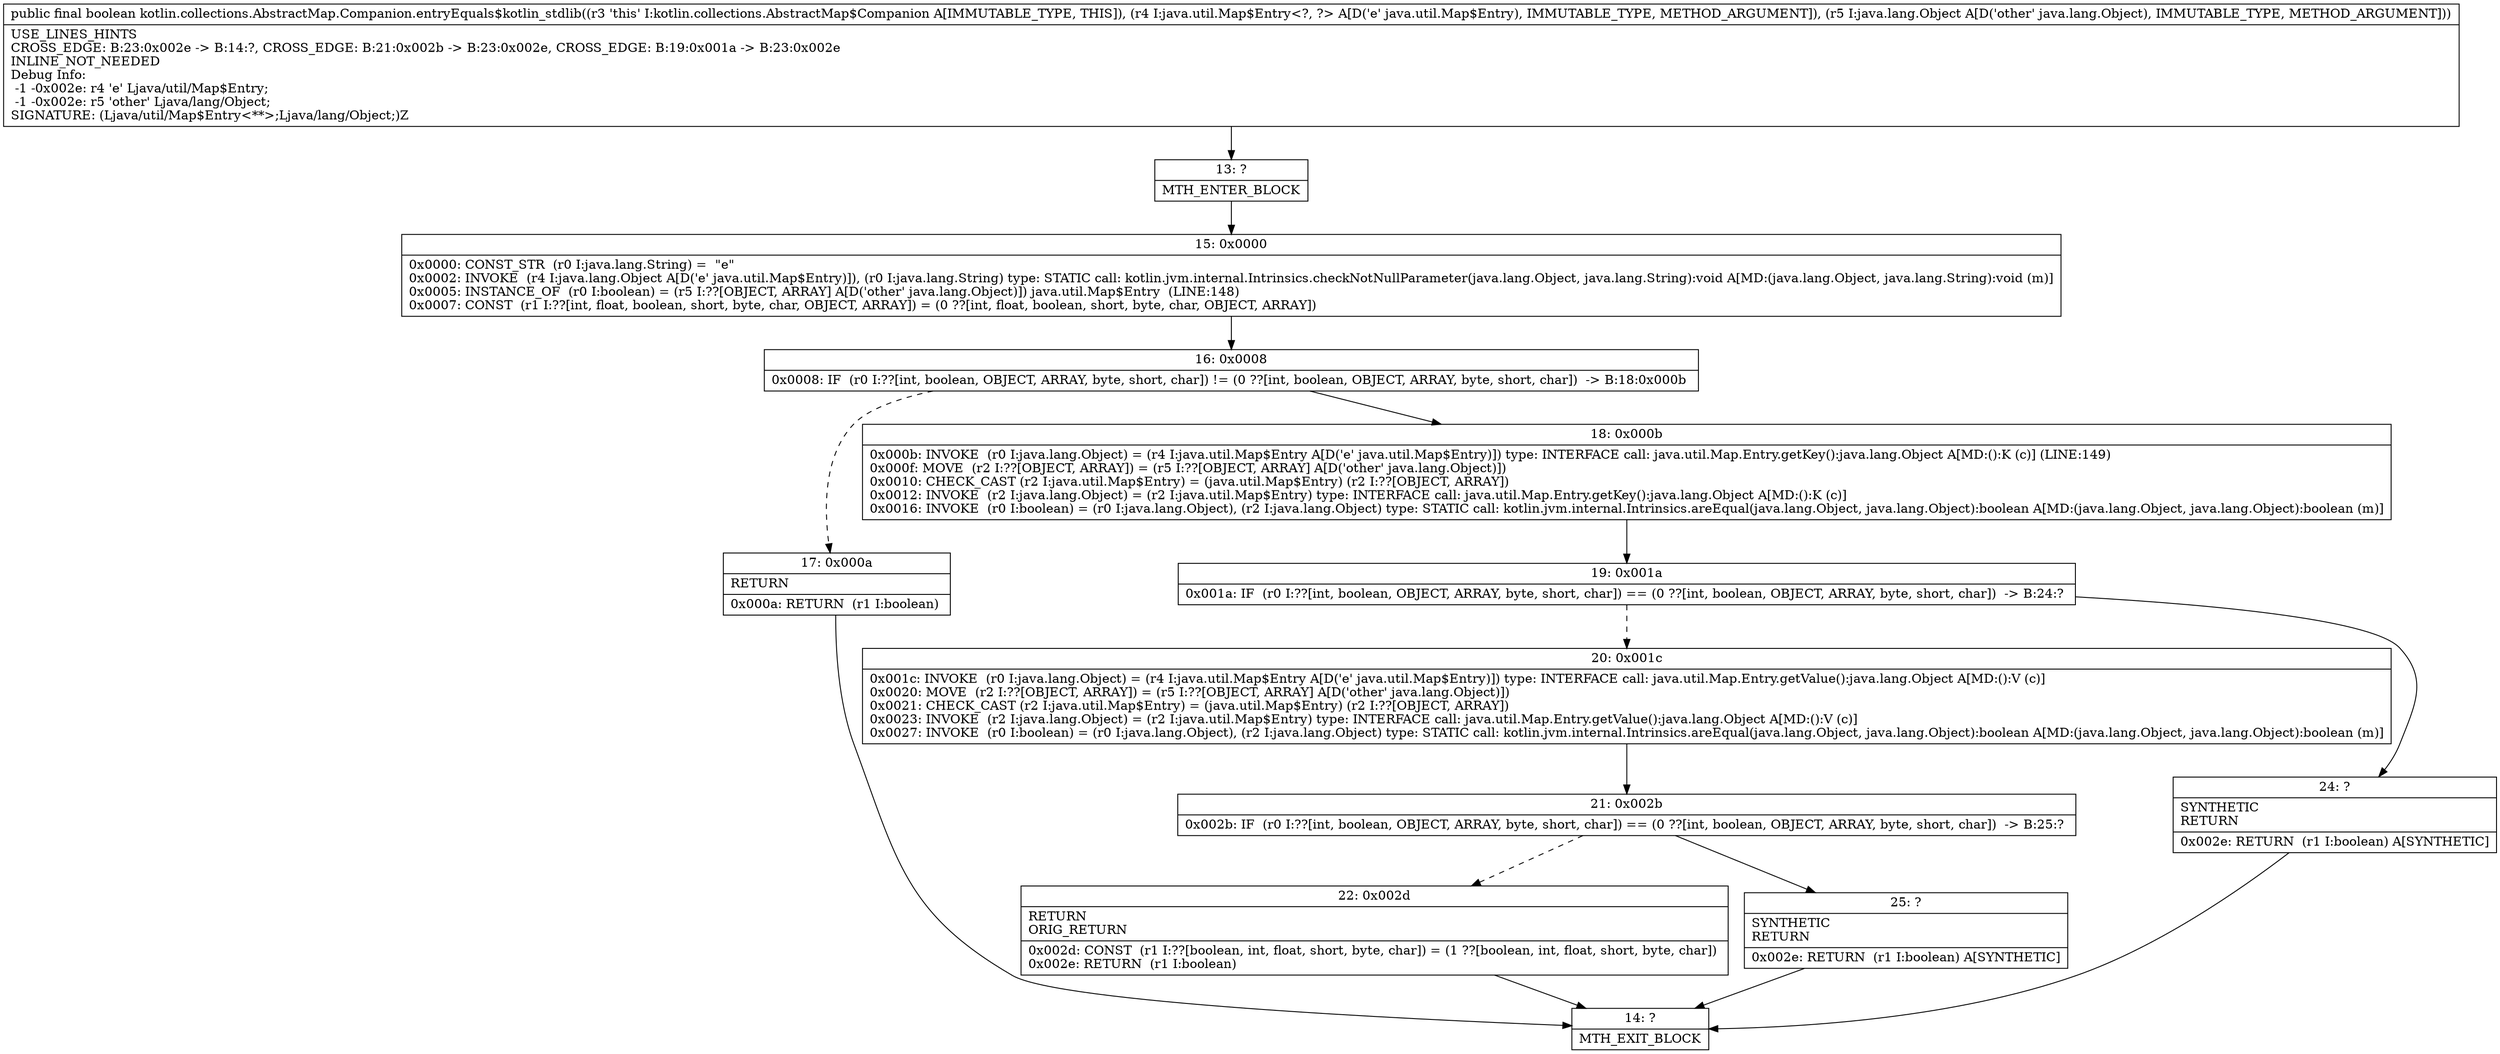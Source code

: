 digraph "CFG forkotlin.collections.AbstractMap.Companion.entryEquals$kotlin_stdlib(Ljava\/util\/Map$Entry;Ljava\/lang\/Object;)Z" {
Node_13 [shape=record,label="{13\:\ ?|MTH_ENTER_BLOCK\l}"];
Node_15 [shape=record,label="{15\:\ 0x0000|0x0000: CONST_STR  (r0 I:java.lang.String) =  \"e\" \l0x0002: INVOKE  (r4 I:java.lang.Object A[D('e' java.util.Map$Entry)]), (r0 I:java.lang.String) type: STATIC call: kotlin.jvm.internal.Intrinsics.checkNotNullParameter(java.lang.Object, java.lang.String):void A[MD:(java.lang.Object, java.lang.String):void (m)]\l0x0005: INSTANCE_OF  (r0 I:boolean) = (r5 I:??[OBJECT, ARRAY] A[D('other' java.lang.Object)]) java.util.Map$Entry  (LINE:148)\l0x0007: CONST  (r1 I:??[int, float, boolean, short, byte, char, OBJECT, ARRAY]) = (0 ??[int, float, boolean, short, byte, char, OBJECT, ARRAY]) \l}"];
Node_16 [shape=record,label="{16\:\ 0x0008|0x0008: IF  (r0 I:??[int, boolean, OBJECT, ARRAY, byte, short, char]) != (0 ??[int, boolean, OBJECT, ARRAY, byte, short, char])  \-\> B:18:0x000b \l}"];
Node_17 [shape=record,label="{17\:\ 0x000a|RETURN\l|0x000a: RETURN  (r1 I:boolean) \l}"];
Node_14 [shape=record,label="{14\:\ ?|MTH_EXIT_BLOCK\l}"];
Node_18 [shape=record,label="{18\:\ 0x000b|0x000b: INVOKE  (r0 I:java.lang.Object) = (r4 I:java.util.Map$Entry A[D('e' java.util.Map$Entry)]) type: INTERFACE call: java.util.Map.Entry.getKey():java.lang.Object A[MD:():K (c)] (LINE:149)\l0x000f: MOVE  (r2 I:??[OBJECT, ARRAY]) = (r5 I:??[OBJECT, ARRAY] A[D('other' java.lang.Object)]) \l0x0010: CHECK_CAST (r2 I:java.util.Map$Entry) = (java.util.Map$Entry) (r2 I:??[OBJECT, ARRAY]) \l0x0012: INVOKE  (r2 I:java.lang.Object) = (r2 I:java.util.Map$Entry) type: INTERFACE call: java.util.Map.Entry.getKey():java.lang.Object A[MD:():K (c)]\l0x0016: INVOKE  (r0 I:boolean) = (r0 I:java.lang.Object), (r2 I:java.lang.Object) type: STATIC call: kotlin.jvm.internal.Intrinsics.areEqual(java.lang.Object, java.lang.Object):boolean A[MD:(java.lang.Object, java.lang.Object):boolean (m)]\l}"];
Node_19 [shape=record,label="{19\:\ 0x001a|0x001a: IF  (r0 I:??[int, boolean, OBJECT, ARRAY, byte, short, char]) == (0 ??[int, boolean, OBJECT, ARRAY, byte, short, char])  \-\> B:24:? \l}"];
Node_20 [shape=record,label="{20\:\ 0x001c|0x001c: INVOKE  (r0 I:java.lang.Object) = (r4 I:java.util.Map$Entry A[D('e' java.util.Map$Entry)]) type: INTERFACE call: java.util.Map.Entry.getValue():java.lang.Object A[MD:():V (c)]\l0x0020: MOVE  (r2 I:??[OBJECT, ARRAY]) = (r5 I:??[OBJECT, ARRAY] A[D('other' java.lang.Object)]) \l0x0021: CHECK_CAST (r2 I:java.util.Map$Entry) = (java.util.Map$Entry) (r2 I:??[OBJECT, ARRAY]) \l0x0023: INVOKE  (r2 I:java.lang.Object) = (r2 I:java.util.Map$Entry) type: INTERFACE call: java.util.Map.Entry.getValue():java.lang.Object A[MD:():V (c)]\l0x0027: INVOKE  (r0 I:boolean) = (r0 I:java.lang.Object), (r2 I:java.lang.Object) type: STATIC call: kotlin.jvm.internal.Intrinsics.areEqual(java.lang.Object, java.lang.Object):boolean A[MD:(java.lang.Object, java.lang.Object):boolean (m)]\l}"];
Node_21 [shape=record,label="{21\:\ 0x002b|0x002b: IF  (r0 I:??[int, boolean, OBJECT, ARRAY, byte, short, char]) == (0 ??[int, boolean, OBJECT, ARRAY, byte, short, char])  \-\> B:25:? \l}"];
Node_22 [shape=record,label="{22\:\ 0x002d|RETURN\lORIG_RETURN\l|0x002d: CONST  (r1 I:??[boolean, int, float, short, byte, char]) = (1 ??[boolean, int, float, short, byte, char]) \l0x002e: RETURN  (r1 I:boolean) \l}"];
Node_25 [shape=record,label="{25\:\ ?|SYNTHETIC\lRETURN\l|0x002e: RETURN  (r1 I:boolean) A[SYNTHETIC]\l}"];
Node_24 [shape=record,label="{24\:\ ?|SYNTHETIC\lRETURN\l|0x002e: RETURN  (r1 I:boolean) A[SYNTHETIC]\l}"];
MethodNode[shape=record,label="{public final boolean kotlin.collections.AbstractMap.Companion.entryEquals$kotlin_stdlib((r3 'this' I:kotlin.collections.AbstractMap$Companion A[IMMUTABLE_TYPE, THIS]), (r4 I:java.util.Map$Entry\<?, ?\> A[D('e' java.util.Map$Entry), IMMUTABLE_TYPE, METHOD_ARGUMENT]), (r5 I:java.lang.Object A[D('other' java.lang.Object), IMMUTABLE_TYPE, METHOD_ARGUMENT]))  | USE_LINES_HINTS\lCROSS_EDGE: B:23:0x002e \-\> B:14:?, CROSS_EDGE: B:21:0x002b \-\> B:23:0x002e, CROSS_EDGE: B:19:0x001a \-\> B:23:0x002e\lINLINE_NOT_NEEDED\lDebug Info:\l  \-1 \-0x002e: r4 'e' Ljava\/util\/Map$Entry;\l  \-1 \-0x002e: r5 'other' Ljava\/lang\/Object;\lSIGNATURE: (Ljava\/util\/Map$Entry\<**\>;Ljava\/lang\/Object;)Z\l}"];
MethodNode -> Node_13;Node_13 -> Node_15;
Node_15 -> Node_16;
Node_16 -> Node_17[style=dashed];
Node_16 -> Node_18;
Node_17 -> Node_14;
Node_18 -> Node_19;
Node_19 -> Node_20[style=dashed];
Node_19 -> Node_24;
Node_20 -> Node_21;
Node_21 -> Node_22[style=dashed];
Node_21 -> Node_25;
Node_22 -> Node_14;
Node_25 -> Node_14;
Node_24 -> Node_14;
}

